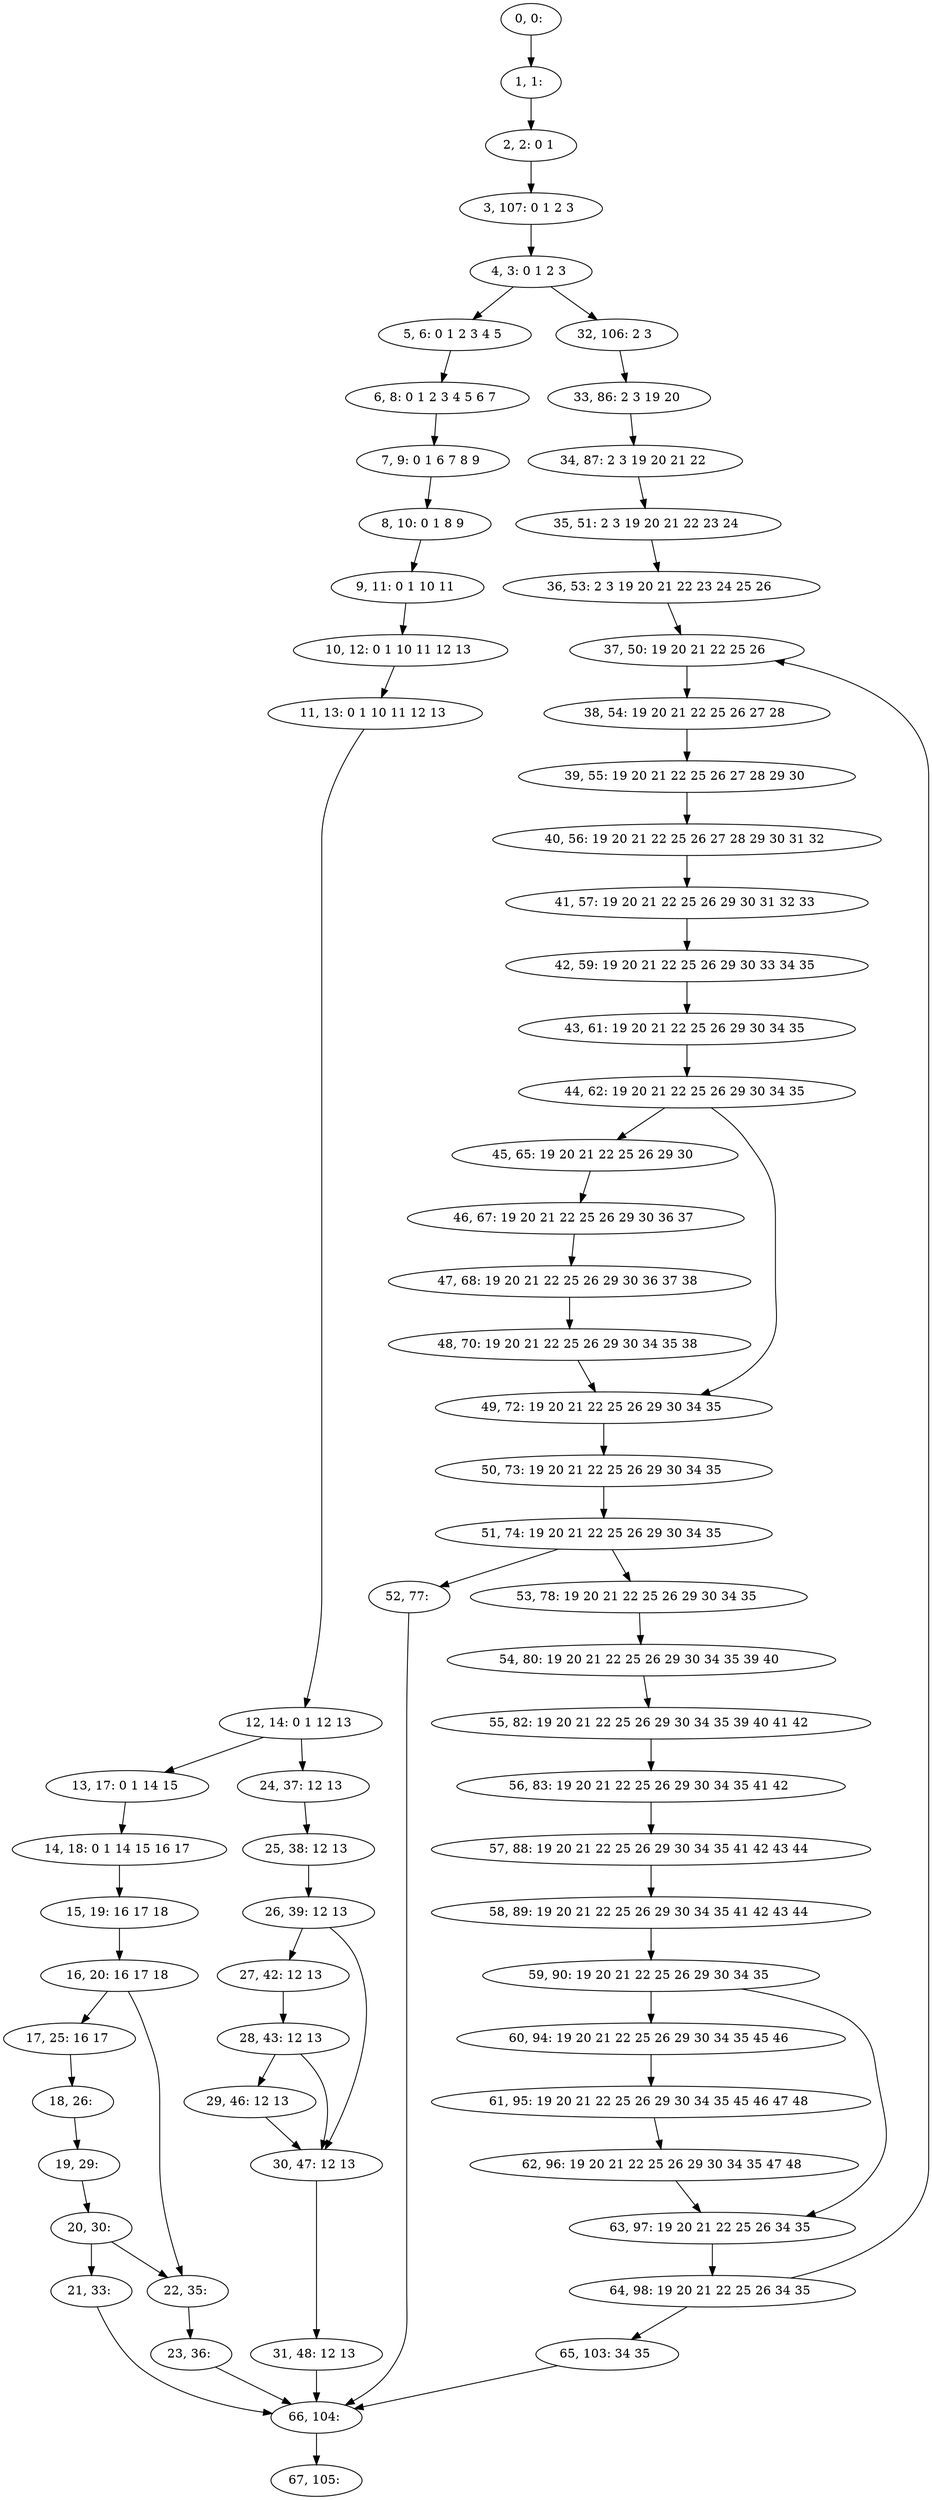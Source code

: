 digraph G {
0[label="0, 0: "];
1[label="1, 1: "];
2[label="2, 2: 0 1 "];
3[label="3, 107: 0 1 2 3 "];
4[label="4, 3: 0 1 2 3 "];
5[label="5, 6: 0 1 2 3 4 5 "];
6[label="6, 8: 0 1 2 3 4 5 6 7 "];
7[label="7, 9: 0 1 6 7 8 9 "];
8[label="8, 10: 0 1 8 9 "];
9[label="9, 11: 0 1 10 11 "];
10[label="10, 12: 0 1 10 11 12 13 "];
11[label="11, 13: 0 1 10 11 12 13 "];
12[label="12, 14: 0 1 12 13 "];
13[label="13, 17: 0 1 14 15 "];
14[label="14, 18: 0 1 14 15 16 17 "];
15[label="15, 19: 16 17 18 "];
16[label="16, 20: 16 17 18 "];
17[label="17, 25: 16 17 "];
18[label="18, 26: "];
19[label="19, 29: "];
20[label="20, 30: "];
21[label="21, 33: "];
22[label="22, 35: "];
23[label="23, 36: "];
24[label="24, 37: 12 13 "];
25[label="25, 38: 12 13 "];
26[label="26, 39: 12 13 "];
27[label="27, 42: 12 13 "];
28[label="28, 43: 12 13 "];
29[label="29, 46: 12 13 "];
30[label="30, 47: 12 13 "];
31[label="31, 48: 12 13 "];
32[label="32, 106: 2 3 "];
33[label="33, 86: 2 3 19 20 "];
34[label="34, 87: 2 3 19 20 21 22 "];
35[label="35, 51: 2 3 19 20 21 22 23 24 "];
36[label="36, 53: 2 3 19 20 21 22 23 24 25 26 "];
37[label="37, 50: 19 20 21 22 25 26 "];
38[label="38, 54: 19 20 21 22 25 26 27 28 "];
39[label="39, 55: 19 20 21 22 25 26 27 28 29 30 "];
40[label="40, 56: 19 20 21 22 25 26 27 28 29 30 31 32 "];
41[label="41, 57: 19 20 21 22 25 26 29 30 31 32 33 "];
42[label="42, 59: 19 20 21 22 25 26 29 30 33 34 35 "];
43[label="43, 61: 19 20 21 22 25 26 29 30 34 35 "];
44[label="44, 62: 19 20 21 22 25 26 29 30 34 35 "];
45[label="45, 65: 19 20 21 22 25 26 29 30 "];
46[label="46, 67: 19 20 21 22 25 26 29 30 36 37 "];
47[label="47, 68: 19 20 21 22 25 26 29 30 36 37 38 "];
48[label="48, 70: 19 20 21 22 25 26 29 30 34 35 38 "];
49[label="49, 72: 19 20 21 22 25 26 29 30 34 35 "];
50[label="50, 73: 19 20 21 22 25 26 29 30 34 35 "];
51[label="51, 74: 19 20 21 22 25 26 29 30 34 35 "];
52[label="52, 77: "];
53[label="53, 78: 19 20 21 22 25 26 29 30 34 35 "];
54[label="54, 80: 19 20 21 22 25 26 29 30 34 35 39 40 "];
55[label="55, 82: 19 20 21 22 25 26 29 30 34 35 39 40 41 42 "];
56[label="56, 83: 19 20 21 22 25 26 29 30 34 35 41 42 "];
57[label="57, 88: 19 20 21 22 25 26 29 30 34 35 41 42 43 44 "];
58[label="58, 89: 19 20 21 22 25 26 29 30 34 35 41 42 43 44 "];
59[label="59, 90: 19 20 21 22 25 26 29 30 34 35 "];
60[label="60, 94: 19 20 21 22 25 26 29 30 34 35 45 46 "];
61[label="61, 95: 19 20 21 22 25 26 29 30 34 35 45 46 47 48 "];
62[label="62, 96: 19 20 21 22 25 26 29 30 34 35 47 48 "];
63[label="63, 97: 19 20 21 22 25 26 34 35 "];
64[label="64, 98: 19 20 21 22 25 26 34 35 "];
65[label="65, 103: 34 35 "];
66[label="66, 104: "];
67[label="67, 105: "];
0->1 ;
1->2 ;
2->3 ;
3->4 ;
4->5 ;
4->32 ;
5->6 ;
6->7 ;
7->8 ;
8->9 ;
9->10 ;
10->11 ;
11->12 ;
12->13 ;
12->24 ;
13->14 ;
14->15 ;
15->16 ;
16->17 ;
16->22 ;
17->18 ;
18->19 ;
19->20 ;
20->21 ;
20->22 ;
21->66 ;
22->23 ;
23->66 ;
24->25 ;
25->26 ;
26->27 ;
26->30 ;
27->28 ;
28->29 ;
28->30 ;
29->30 ;
30->31 ;
31->66 ;
32->33 ;
33->34 ;
34->35 ;
35->36 ;
36->37 ;
37->38 ;
38->39 ;
39->40 ;
40->41 ;
41->42 ;
42->43 ;
43->44 ;
44->45 ;
44->49 ;
45->46 ;
46->47 ;
47->48 ;
48->49 ;
49->50 ;
50->51 ;
51->52 ;
51->53 ;
52->66 ;
53->54 ;
54->55 ;
55->56 ;
56->57 ;
57->58 ;
58->59 ;
59->60 ;
59->63 ;
60->61 ;
61->62 ;
62->63 ;
63->64 ;
64->65 ;
64->37 ;
65->66 ;
66->67 ;
}
